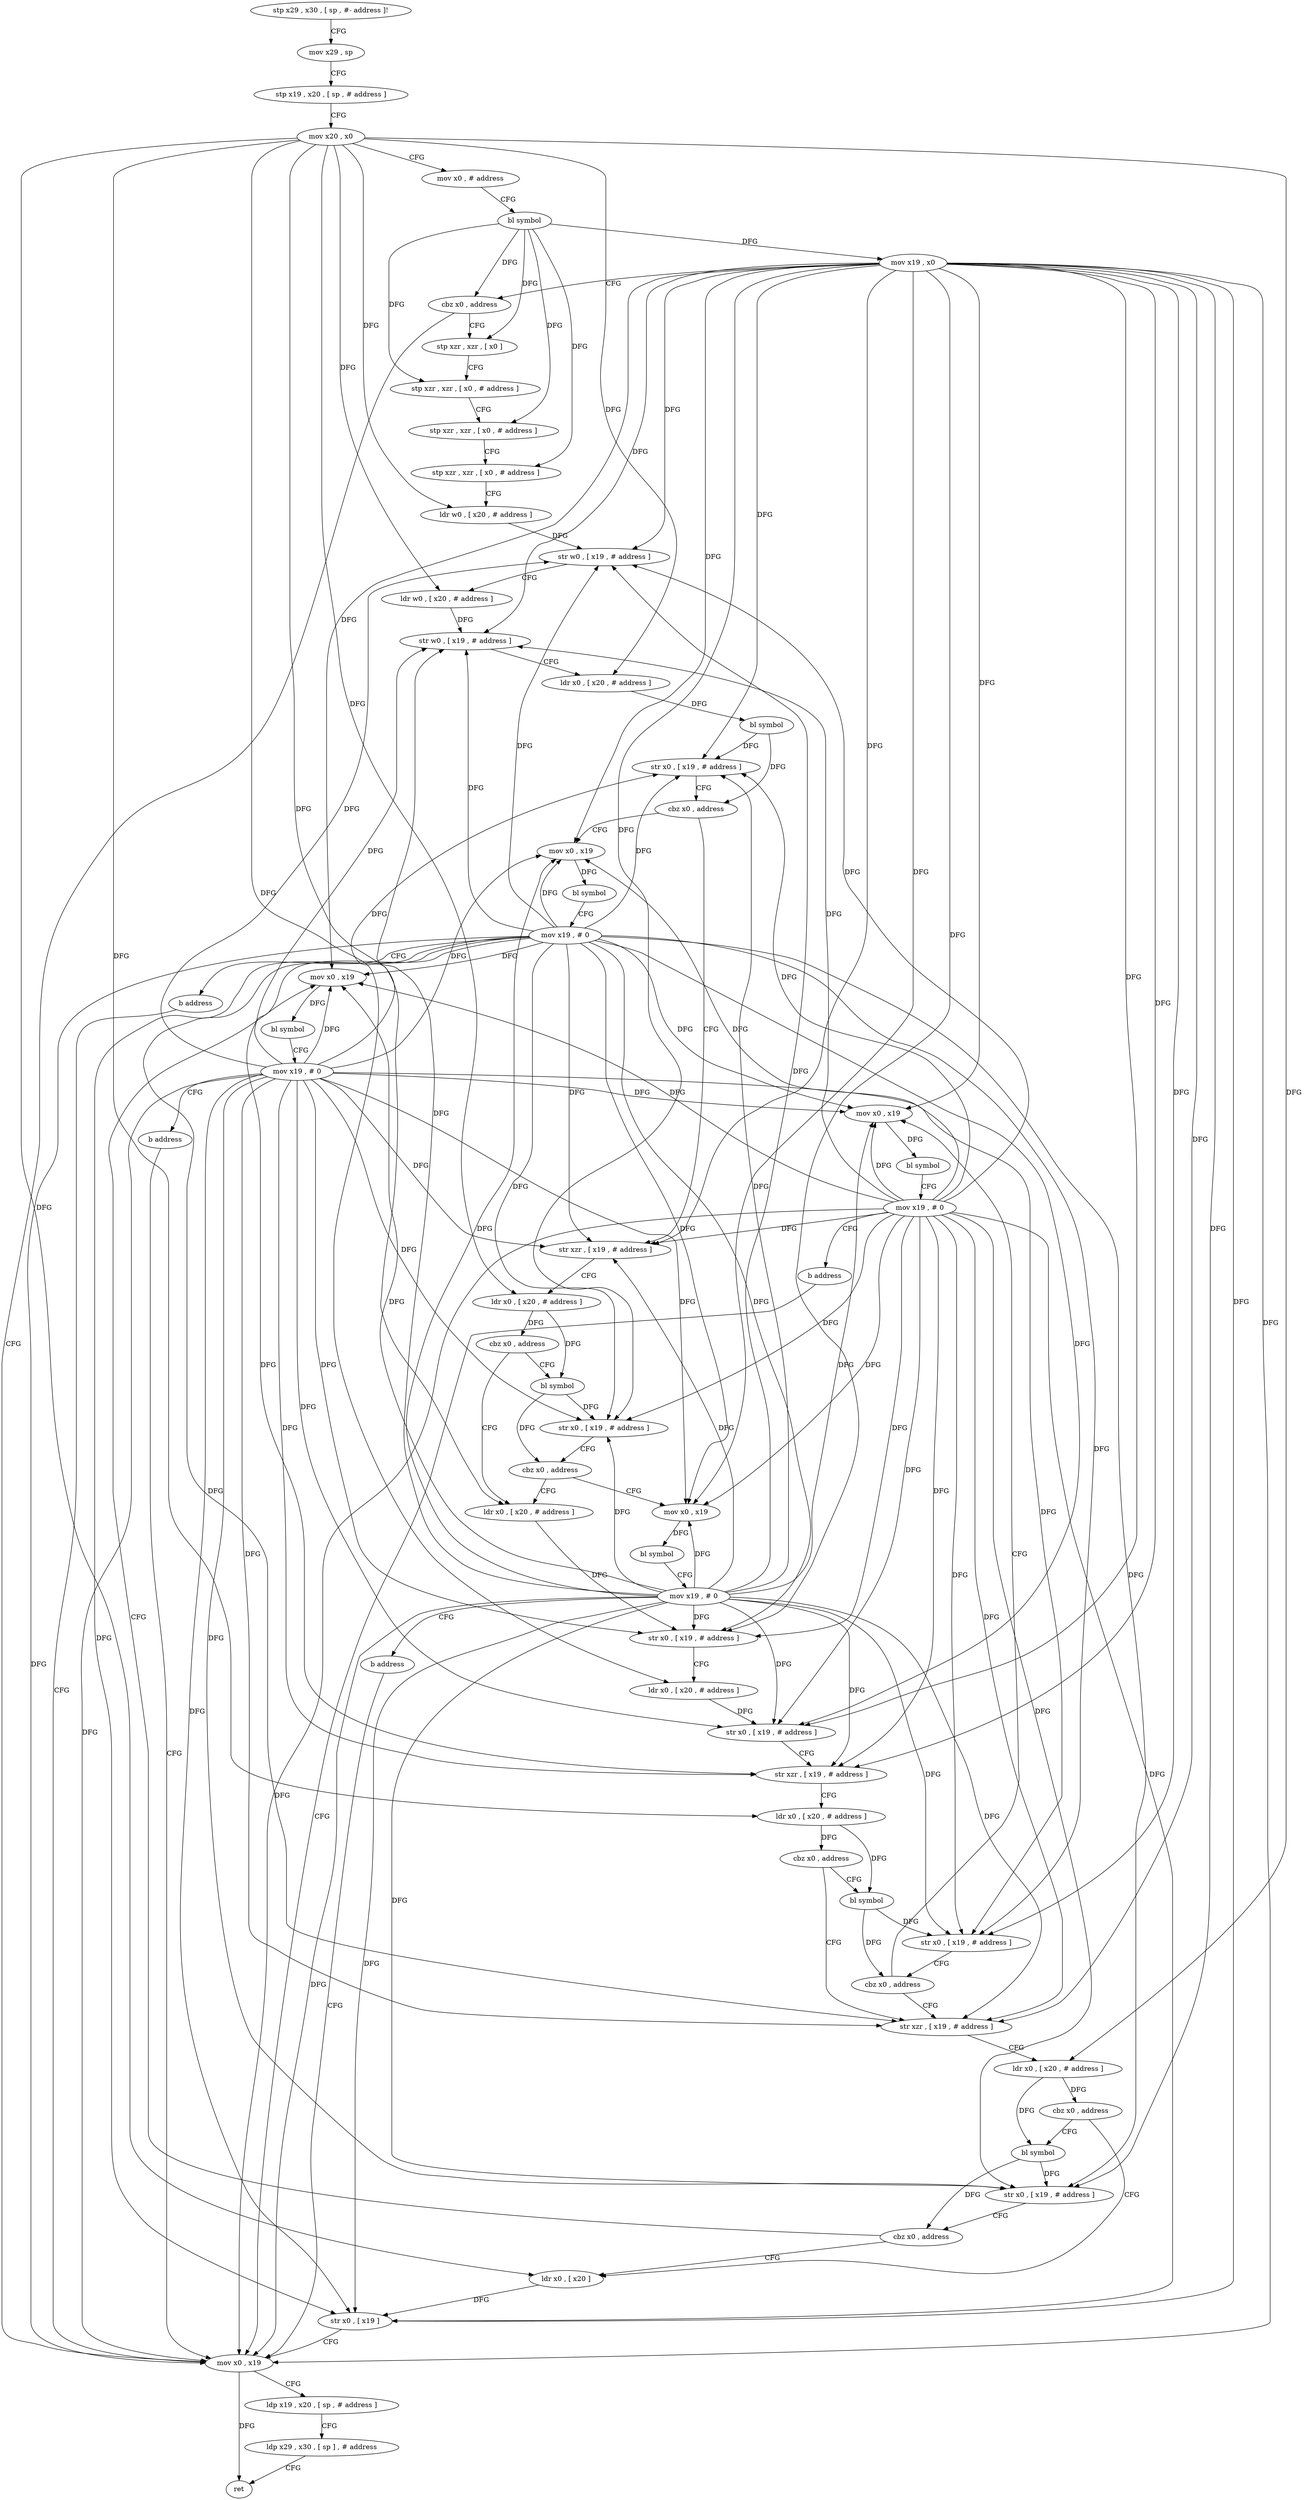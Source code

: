 digraph "func" {
"85228" [label = "stp x29 , x30 , [ sp , #- address ]!" ]
"85232" [label = "mov x29 , sp" ]
"85236" [label = "stp x19 , x20 , [ sp , # address ]" ]
"85240" [label = "mov x20 , x0" ]
"85244" [label = "mov x0 , # address" ]
"85248" [label = "bl symbol" ]
"85252" [label = "mov x19 , x0" ]
"85256" [label = "cbz x0 , address" ]
"85404" [label = "mov x0 , x19" ]
"85260" [label = "stp xzr , xzr , [ x0 ]" ]
"85408" [label = "ldp x19 , x20 , [ sp , # address ]" ]
"85412" [label = "ldp x29 , x30 , [ sp ] , # address" ]
"85416" [label = "ret" ]
"85264" [label = "stp xzr , xzr , [ x0 , # address ]" ]
"85268" [label = "stp xzr , xzr , [ x0 , # address ]" ]
"85272" [label = "stp xzr , xzr , [ x0 , # address ]" ]
"85276" [label = "ldr w0 , [ x20 , # address ]" ]
"85280" [label = "str w0 , [ x19 , # address ]" ]
"85284" [label = "ldr w0 , [ x20 , # address ]" ]
"85288" [label = "str w0 , [ x19 , # address ]" ]
"85292" [label = "ldr x0 , [ x20 , # address ]" ]
"85296" [label = "bl symbol" ]
"85300" [label = "str x0 , [ x19 , # address ]" ]
"85304" [label = "cbz x0 , address" ]
"85420" [label = "mov x0 , x19" ]
"85308" [label = "str xzr , [ x19 , # address ]" ]
"85424" [label = "bl symbol" ]
"85428" [label = "mov x19 , # 0" ]
"85432" [label = "b address" ]
"85312" [label = "ldr x0 , [ x20 , # address ]" ]
"85316" [label = "cbz x0 , address" ]
"85332" [label = "ldr x0 , [ x20 , # address ]" ]
"85320" [label = "bl symbol" ]
"85336" [label = "str x0 , [ x19 , # address ]" ]
"85340" [label = "ldr x0 , [ x20 , # address ]" ]
"85344" [label = "str x0 , [ x19 , # address ]" ]
"85348" [label = "str xzr , [ x19 , # address ]" ]
"85352" [label = "ldr x0 , [ x20 , # address ]" ]
"85356" [label = "cbz x0 , address" ]
"85372" [label = "str xzr , [ x19 , # address ]" ]
"85360" [label = "bl symbol" ]
"85324" [label = "str x0 , [ x19 , # address ]" ]
"85328" [label = "cbz x0 , address" ]
"85436" [label = "mov x0 , x19" ]
"85376" [label = "ldr x0 , [ x20 , # address ]" ]
"85380" [label = "cbz x0 , address" ]
"85396" [label = "ldr x0 , [ x20 ]" ]
"85384" [label = "bl symbol" ]
"85364" [label = "str x0 , [ x19 , # address ]" ]
"85368" [label = "cbz x0 , address" ]
"85452" [label = "mov x0 , x19" ]
"85440" [label = "bl symbol" ]
"85444" [label = "mov x19 , # 0" ]
"85448" [label = "b address" ]
"85400" [label = "str x0 , [ x19 ]" ]
"85388" [label = "str x0 , [ x19 , # address ]" ]
"85392" [label = "cbz x0 , address" ]
"85468" [label = "mov x0 , x19" ]
"85456" [label = "bl symbol" ]
"85460" [label = "mov x19 , # 0" ]
"85464" [label = "b address" ]
"85472" [label = "bl symbol" ]
"85476" [label = "mov x19 , # 0" ]
"85480" [label = "b address" ]
"85228" -> "85232" [ label = "CFG" ]
"85232" -> "85236" [ label = "CFG" ]
"85236" -> "85240" [ label = "CFG" ]
"85240" -> "85244" [ label = "CFG" ]
"85240" -> "85276" [ label = "DFG" ]
"85240" -> "85284" [ label = "DFG" ]
"85240" -> "85292" [ label = "DFG" ]
"85240" -> "85312" [ label = "DFG" ]
"85240" -> "85332" [ label = "DFG" ]
"85240" -> "85340" [ label = "DFG" ]
"85240" -> "85352" [ label = "DFG" ]
"85240" -> "85376" [ label = "DFG" ]
"85240" -> "85396" [ label = "DFG" ]
"85244" -> "85248" [ label = "CFG" ]
"85248" -> "85252" [ label = "DFG" ]
"85248" -> "85256" [ label = "DFG" ]
"85248" -> "85260" [ label = "DFG" ]
"85248" -> "85264" [ label = "DFG" ]
"85248" -> "85268" [ label = "DFG" ]
"85248" -> "85272" [ label = "DFG" ]
"85252" -> "85256" [ label = "CFG" ]
"85252" -> "85404" [ label = "DFG" ]
"85252" -> "85280" [ label = "DFG" ]
"85252" -> "85288" [ label = "DFG" ]
"85252" -> "85300" [ label = "DFG" ]
"85252" -> "85420" [ label = "DFG" ]
"85252" -> "85308" [ label = "DFG" ]
"85252" -> "85336" [ label = "DFG" ]
"85252" -> "85344" [ label = "DFG" ]
"85252" -> "85348" [ label = "DFG" ]
"85252" -> "85324" [ label = "DFG" ]
"85252" -> "85372" [ label = "DFG" ]
"85252" -> "85364" [ label = "DFG" ]
"85252" -> "85436" [ label = "DFG" ]
"85252" -> "85400" [ label = "DFG" ]
"85252" -> "85388" [ label = "DFG" ]
"85252" -> "85452" [ label = "DFG" ]
"85252" -> "85468" [ label = "DFG" ]
"85256" -> "85404" [ label = "CFG" ]
"85256" -> "85260" [ label = "CFG" ]
"85404" -> "85408" [ label = "CFG" ]
"85404" -> "85416" [ label = "DFG" ]
"85260" -> "85264" [ label = "CFG" ]
"85408" -> "85412" [ label = "CFG" ]
"85412" -> "85416" [ label = "CFG" ]
"85264" -> "85268" [ label = "CFG" ]
"85268" -> "85272" [ label = "CFG" ]
"85272" -> "85276" [ label = "CFG" ]
"85276" -> "85280" [ label = "DFG" ]
"85280" -> "85284" [ label = "CFG" ]
"85284" -> "85288" [ label = "DFG" ]
"85288" -> "85292" [ label = "CFG" ]
"85292" -> "85296" [ label = "DFG" ]
"85296" -> "85300" [ label = "DFG" ]
"85296" -> "85304" [ label = "DFG" ]
"85300" -> "85304" [ label = "CFG" ]
"85304" -> "85420" [ label = "CFG" ]
"85304" -> "85308" [ label = "CFG" ]
"85420" -> "85424" [ label = "DFG" ]
"85308" -> "85312" [ label = "CFG" ]
"85424" -> "85428" [ label = "CFG" ]
"85428" -> "85432" [ label = "CFG" ]
"85428" -> "85404" [ label = "DFG" ]
"85428" -> "85420" [ label = "DFG" ]
"85428" -> "85280" [ label = "DFG" ]
"85428" -> "85288" [ label = "DFG" ]
"85428" -> "85300" [ label = "DFG" ]
"85428" -> "85308" [ label = "DFG" ]
"85428" -> "85336" [ label = "DFG" ]
"85428" -> "85344" [ label = "DFG" ]
"85428" -> "85348" [ label = "DFG" ]
"85428" -> "85324" [ label = "DFG" ]
"85428" -> "85372" [ label = "DFG" ]
"85428" -> "85364" [ label = "DFG" ]
"85428" -> "85436" [ label = "DFG" ]
"85428" -> "85400" [ label = "DFG" ]
"85428" -> "85388" [ label = "DFG" ]
"85428" -> "85452" [ label = "DFG" ]
"85428" -> "85468" [ label = "DFG" ]
"85432" -> "85404" [ label = "CFG" ]
"85312" -> "85316" [ label = "DFG" ]
"85312" -> "85320" [ label = "DFG" ]
"85316" -> "85332" [ label = "CFG" ]
"85316" -> "85320" [ label = "CFG" ]
"85332" -> "85336" [ label = "DFG" ]
"85320" -> "85324" [ label = "DFG" ]
"85320" -> "85328" [ label = "DFG" ]
"85336" -> "85340" [ label = "CFG" ]
"85340" -> "85344" [ label = "DFG" ]
"85344" -> "85348" [ label = "CFG" ]
"85348" -> "85352" [ label = "CFG" ]
"85352" -> "85356" [ label = "DFG" ]
"85352" -> "85360" [ label = "DFG" ]
"85356" -> "85372" [ label = "CFG" ]
"85356" -> "85360" [ label = "CFG" ]
"85372" -> "85376" [ label = "CFG" ]
"85360" -> "85364" [ label = "DFG" ]
"85360" -> "85368" [ label = "DFG" ]
"85324" -> "85328" [ label = "CFG" ]
"85328" -> "85436" [ label = "CFG" ]
"85328" -> "85332" [ label = "CFG" ]
"85436" -> "85440" [ label = "DFG" ]
"85376" -> "85380" [ label = "DFG" ]
"85376" -> "85384" [ label = "DFG" ]
"85380" -> "85396" [ label = "CFG" ]
"85380" -> "85384" [ label = "CFG" ]
"85396" -> "85400" [ label = "DFG" ]
"85384" -> "85388" [ label = "DFG" ]
"85384" -> "85392" [ label = "DFG" ]
"85364" -> "85368" [ label = "CFG" ]
"85368" -> "85452" [ label = "CFG" ]
"85368" -> "85372" [ label = "CFG" ]
"85452" -> "85456" [ label = "DFG" ]
"85440" -> "85444" [ label = "CFG" ]
"85444" -> "85448" [ label = "CFG" ]
"85444" -> "85404" [ label = "DFG" ]
"85444" -> "85420" [ label = "DFG" ]
"85444" -> "85308" [ label = "DFG" ]
"85444" -> "85348" [ label = "DFG" ]
"85444" -> "85372" [ label = "DFG" ]
"85444" -> "85436" [ label = "DFG" ]
"85444" -> "85280" [ label = "DFG" ]
"85444" -> "85288" [ label = "DFG" ]
"85444" -> "85300" [ label = "DFG" ]
"85444" -> "85336" [ label = "DFG" ]
"85444" -> "85344" [ label = "DFG" ]
"85444" -> "85324" [ label = "DFG" ]
"85444" -> "85364" [ label = "DFG" ]
"85444" -> "85400" [ label = "DFG" ]
"85444" -> "85388" [ label = "DFG" ]
"85444" -> "85452" [ label = "DFG" ]
"85444" -> "85468" [ label = "DFG" ]
"85448" -> "85404" [ label = "CFG" ]
"85400" -> "85404" [ label = "CFG" ]
"85388" -> "85392" [ label = "CFG" ]
"85392" -> "85468" [ label = "CFG" ]
"85392" -> "85396" [ label = "CFG" ]
"85468" -> "85472" [ label = "DFG" ]
"85456" -> "85460" [ label = "CFG" ]
"85460" -> "85464" [ label = "CFG" ]
"85460" -> "85404" [ label = "DFG" ]
"85460" -> "85420" [ label = "DFG" ]
"85460" -> "85308" [ label = "DFG" ]
"85460" -> "85348" [ label = "DFG" ]
"85460" -> "85372" [ label = "DFG" ]
"85460" -> "85436" [ label = "DFG" ]
"85460" -> "85452" [ label = "DFG" ]
"85460" -> "85280" [ label = "DFG" ]
"85460" -> "85288" [ label = "DFG" ]
"85460" -> "85300" [ label = "DFG" ]
"85460" -> "85336" [ label = "DFG" ]
"85460" -> "85344" [ label = "DFG" ]
"85460" -> "85324" [ label = "DFG" ]
"85460" -> "85364" [ label = "DFG" ]
"85460" -> "85400" [ label = "DFG" ]
"85460" -> "85388" [ label = "DFG" ]
"85460" -> "85468" [ label = "DFG" ]
"85464" -> "85404" [ label = "CFG" ]
"85472" -> "85476" [ label = "CFG" ]
"85476" -> "85480" [ label = "CFG" ]
"85476" -> "85404" [ label = "DFG" ]
"85476" -> "85420" [ label = "DFG" ]
"85476" -> "85308" [ label = "DFG" ]
"85476" -> "85348" [ label = "DFG" ]
"85476" -> "85372" [ label = "DFG" ]
"85476" -> "85436" [ label = "DFG" ]
"85476" -> "85452" [ label = "DFG" ]
"85476" -> "85468" [ label = "DFG" ]
"85476" -> "85280" [ label = "DFG" ]
"85476" -> "85288" [ label = "DFG" ]
"85476" -> "85300" [ label = "DFG" ]
"85476" -> "85336" [ label = "DFG" ]
"85476" -> "85344" [ label = "DFG" ]
"85476" -> "85324" [ label = "DFG" ]
"85476" -> "85364" [ label = "DFG" ]
"85476" -> "85400" [ label = "DFG" ]
"85476" -> "85388" [ label = "DFG" ]
"85480" -> "85404" [ label = "CFG" ]
}
